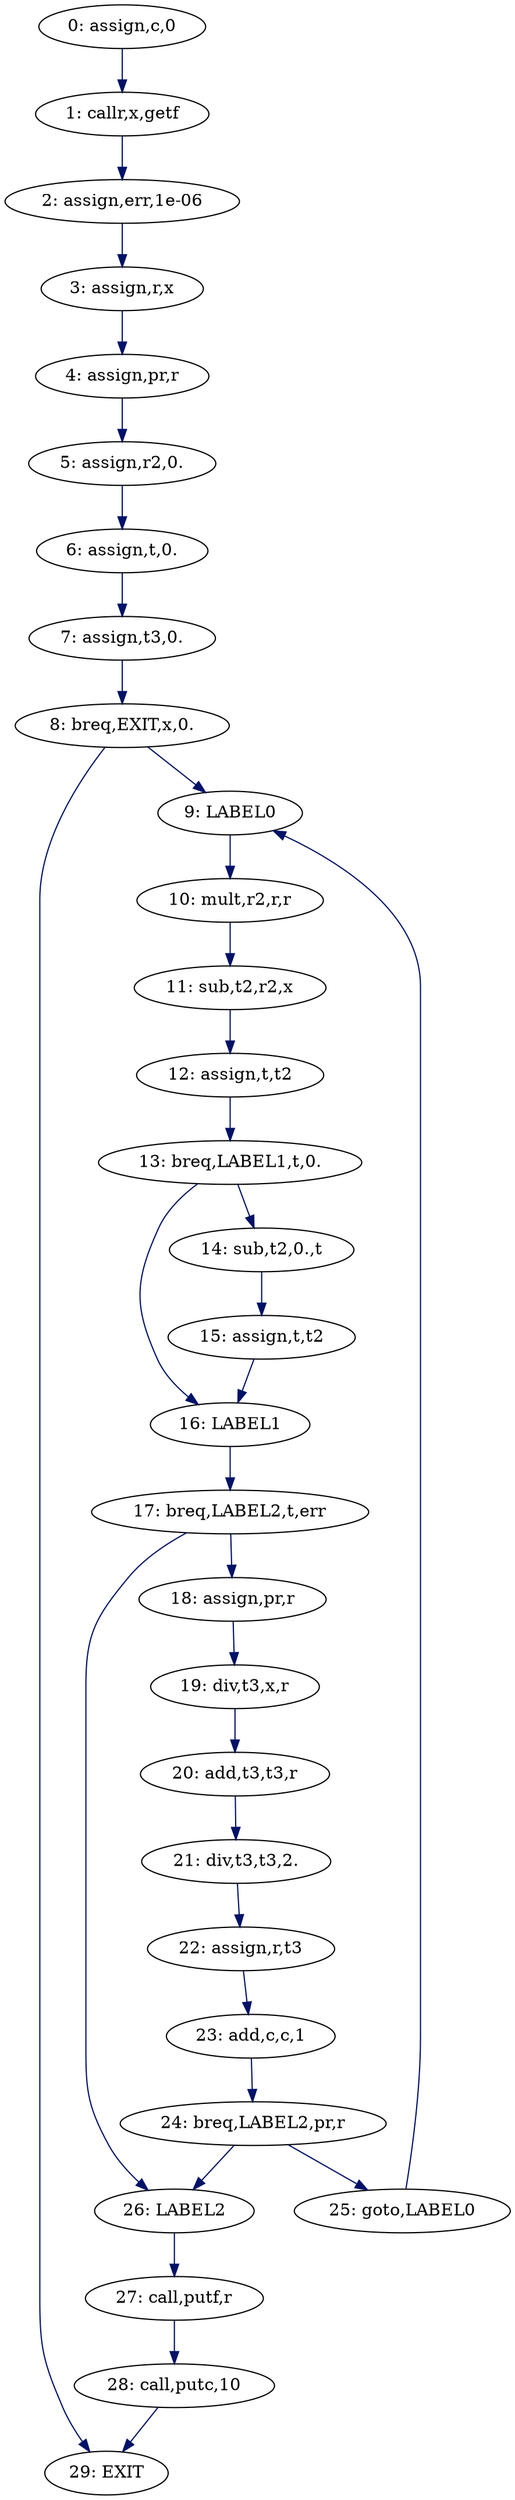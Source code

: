 digraph G {
  "29: EXIT";
  "9: LABEL0";
  "16: LABEL1";
  "26: LABEL2";
  "0: assign,c,0";
  "2: assign,err,1e-06";
  "4: assign,pr,r";
  "18: assign,pr,r";
  "22: assign,r,t3";
  "3: assign,r,x";
  "5: assign,r2,0.";
  "6: assign,t,0.";
  "12: assign,t,t2";
  "15: assign,t,t2";
  "7: assign,t3,0.";
  "23: add,c,c,1";
  "20: add,t3,t3,r";
  "14: sub,t2,0.,t";
  "11: sub,t2,r2,x";
  "10: mult,r2,r,r";
  "21: div,t3,t3,2.";
  "19: div,t3,x,r";
  "25: goto,LABEL0";
  "8: breq,EXIT,x,0.";
  "13: breq,LABEL1,t,0.";
  "24: breq,LABEL2,pr,r";
  "17: breq,LABEL2,t,err";
  "28: call,putc,10";
  "27: call,putf,r";
  "1: callr,x,getf";
  
  
  "9: LABEL0" -> "10: mult,r2,r,r" [color="#001267", label="", ];
  "16: LABEL1" -> "17: breq,LABEL2,t,err" [color="#001267", label="", ];
  "26: LABEL2" -> "27: call,putf,r" [color="#001267", label="", ];
  "0: assign,c,0" -> "1: callr,x,getf" [color="#001267", label="", ];
  "2: assign,err,1e-06" -> "3: assign,r,x" [color="#001267", label="", ];
  "4: assign,pr,r" -> "5: assign,r2,0." [color="#001267", label="", ];
  "18: assign,pr,r" -> "19: div,t3,x,r" [color="#001267", label="", ];
  "22: assign,r,t3" -> "23: add,c,c,1" [color="#001267", label="", ];
  "3: assign,r,x" -> "4: assign,pr,r" [color="#001267", label="", ];
  "5: assign,r2,0." -> "6: assign,t,0." [color="#001267", label="", ];
  "6: assign,t,0." -> "7: assign,t3,0." [color="#001267", label="", ];
  "12: assign,t,t2" -> "13: breq,LABEL1,t,0." [color="#001267", label="", ];
  "15: assign,t,t2" -> "16: LABEL1" [color="#001267", label="", ];
  "7: assign,t3,0." -> "8: breq,EXIT,x,0." [color="#001267", label="", ];
  "23: add,c,c,1" -> "24: breq,LABEL2,pr,r" [color="#001267", label="", ];
  "20: add,t3,t3,r" -> "21: div,t3,t3,2." [color="#001267", label="", ];
  "14: sub,t2,0.,t" -> "15: assign,t,t2" [color="#001267", label="", ];
  "11: sub,t2,r2,x" -> "12: assign,t,t2" [color="#001267", label="", ];
  "10: mult,r2,r,r" -> "11: sub,t2,r2,x" [color="#001267", label="", ];
  "21: div,t3,t3,2." -> "22: assign,r,t3" [color="#001267", label="", ];
  "19: div,t3,x,r" -> "20: add,t3,t3,r" [color="#001267", label="", ];
  "25: goto,LABEL0" -> "9: LABEL0" [color="#001267", label="", ];
  "8: breq,EXIT,x,0." -> "29: EXIT" [color="#001267", label="", ];
  "8: breq,EXIT,x,0." -> "9: LABEL0" [color="#001267", label="", ];
  "13: breq,LABEL1,t,0." -> "16: LABEL1" [color="#001267", label="", ];
  "13: breq,LABEL1,t,0." -> "14: sub,t2,0.,t" [color="#001267", label="", ];
  "24: breq,LABEL2,pr,r" -> "26: LABEL2" [color="#001267", label="", ];
  "24: breq,LABEL2,pr,r" -> "25: goto,LABEL0" [color="#001267", label="", ];
  "17: breq,LABEL2,t,err" -> "26: LABEL2" [color="#001267", label="", ];
  "17: breq,LABEL2,t,err" -> "18: assign,pr,r" [color="#001267", label="", ];
  "28: call,putc,10" -> "29: EXIT" [color="#001267", label="", ];
  "27: call,putf,r" -> "28: call,putc,10" [color="#001267", label="", ];
  "1: callr,x,getf" -> "2: assign,err,1e-06" [color="#001267", label="", ];
  
  }